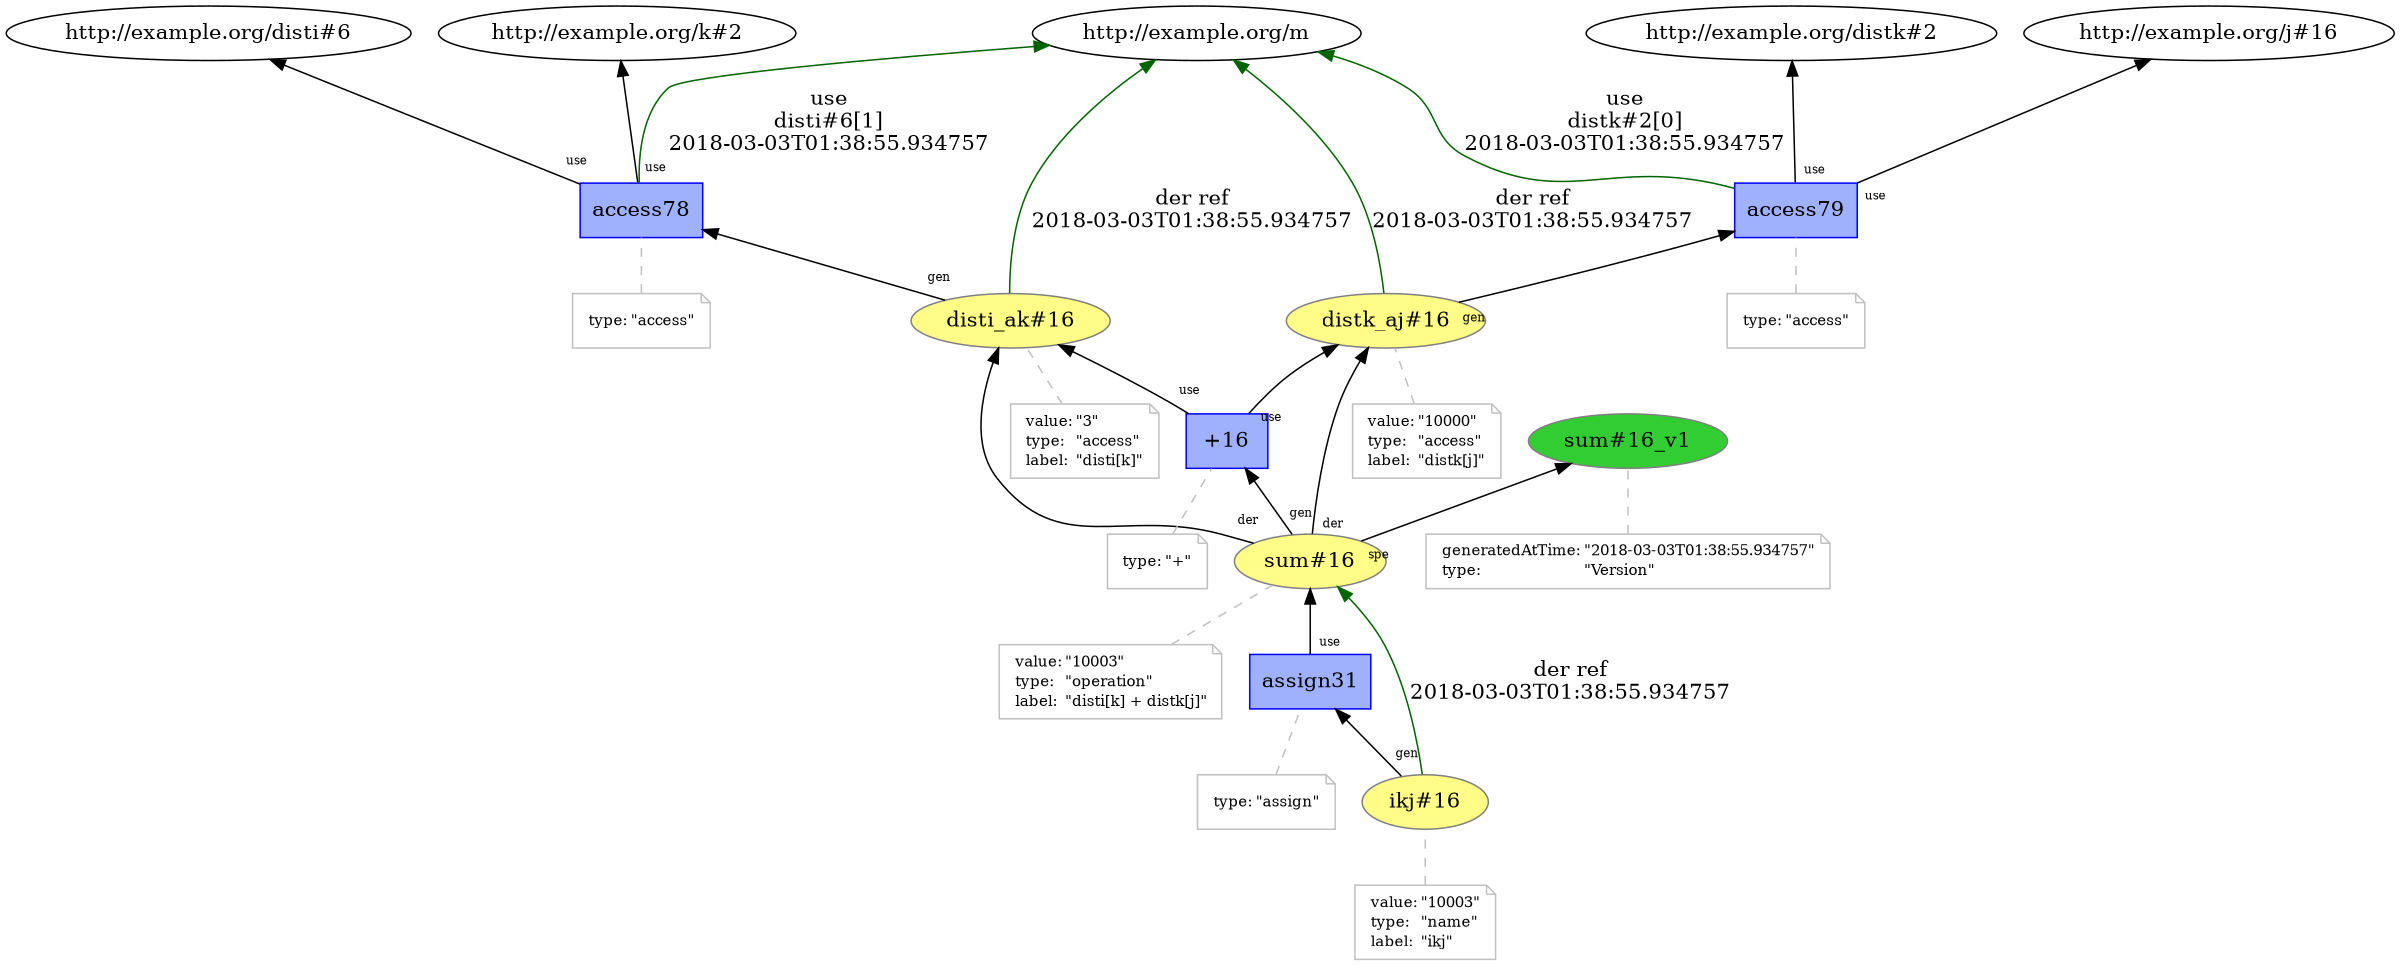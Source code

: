 digraph "PROV" { size="16,12"; rankdir="BT";
"http://example.org/disti_ak#16" [fillcolor="#FFFC87",color="#808080",style="filled",label="disti_ak#16",URL="http://example.org/disti_ak#16"]
"-attrs0" [color="gray",shape="note",fontsize="10",fontcolor="black",label=<<TABLE cellpadding="0" border="0">
	<TR>
	    <TD align="left">value:</TD>
	    <TD align="left">&quot;3&quot;</TD>
	</TR>
	<TR>
	    <TD align="left">type:</TD>
	    <TD align="left">&quot;access&quot;</TD>
	</TR>
	<TR>
	    <TD align="left">label:</TD>
	    <TD align="left">&quot;disti[k]&quot;</TD>
	</TR>
</TABLE>>]
"-attrs0" -> "http://example.org/disti_ak#16" [color="gray",style="dashed",arrowhead="none"]
"http://example.org/access78" [fillcolor="#9FB1FC",color="#0000FF",shape="polygon",sides="4",style="filled",label="access78",URL="http://example.org/access78"]
"-attrs1" [color="gray",shape="note",fontsize="10",fontcolor="black",label=<<TABLE cellpadding="0" border="0">
	<TR>
	    <TD align="left">type:</TD>
	    <TD align="left">&quot;access&quot;</TD>
	</TR>
</TABLE>>]
"-attrs1" -> "http://example.org/access78" [color="gray",style="dashed",arrowhead="none"]
"http://example.org/access78" -> "http://example.org/m" [labelfontsize="8",labeldistance="1.5",color="darkgreen",labelangle="60.0",rotation="20",label="use
disti#6[1]
2018-03-03T01:38:55.934757"]
"http://example.org/disti_ak#16" -> "http://example.org/m" [labelfontsize="8",labeldistance="1.5",color="darkgreen",labelangle="60.0",rotation="20",label="der ref
2018-03-03T01:38:55.934757"]
"http://example.org/disti_ak#16" -> "http://example.org/access78" [labelfontsize="8",labeldistance="1.5",labelangle="60.0",rotation="20",taillabel="gen"]
"http://example.org/access78" -> "http://example.org/disti#6" [labelfontsize="8",labeldistance="1.5",labelangle="60.0",rotation="20",taillabel="use"]
"http://example.org/access78" -> "http://example.org/k#2" [labelfontsize="8",labeldistance="1.5",labelangle="60.0",rotation="20",taillabel="use"]
"http://example.org/distk_aj#16" [fillcolor="#FFFC87",color="#808080",style="filled",label="distk_aj#16",URL="http://example.org/distk_aj#16"]
"-attrs2" [color="gray",shape="note",fontsize="10",fontcolor="black",label=<<TABLE cellpadding="0" border="0">
	<TR>
	    <TD align="left">value:</TD>
	    <TD align="left">&quot;10000&quot;</TD>
	</TR>
	<TR>
	    <TD align="left">type:</TD>
	    <TD align="left">&quot;access&quot;</TD>
	</TR>
	<TR>
	    <TD align="left">label:</TD>
	    <TD align="left">&quot;distk[j]&quot;</TD>
	</TR>
</TABLE>>]
"-attrs2" -> "http://example.org/distk_aj#16" [color="gray",style="dashed",arrowhead="none"]
"http://example.org/access79" [fillcolor="#9FB1FC",color="#0000FF",shape="polygon",sides="4",style="filled",label="access79",URL="http://example.org/access79"]
"-attrs3" [color="gray",shape="note",fontsize="10",fontcolor="black",label=<<TABLE cellpadding="0" border="0">
	<TR>
	    <TD align="left">type:</TD>
	    <TD align="left">&quot;access&quot;</TD>
	</TR>
</TABLE>>]
"-attrs3" -> "http://example.org/access79" [color="gray",style="dashed",arrowhead="none"]
"http://example.org/access79" -> "http://example.org/m" [labelfontsize="8",labeldistance="1.5",color="darkgreen",labelangle="60.0",rotation="20",label="use
distk#2[0]
2018-03-03T01:38:55.934757"]
"http://example.org/distk_aj#16" -> "http://example.org/m" [labelfontsize="8",labeldistance="1.5",color="darkgreen",labelangle="60.0",rotation="20",label="der ref
2018-03-03T01:38:55.934757"]
"http://example.org/distk_aj#16" -> "http://example.org/access79" [labelfontsize="8",labeldistance="1.5",labelangle="60.0",rotation="20",taillabel="gen"]
"http://example.org/access79" -> "http://example.org/distk#2" [labelfontsize="8",labeldistance="1.5",labelangle="60.0",rotation="20",taillabel="use"]
"http://example.org/access79" -> "http://example.org/j#16" [labelfontsize="8",labeldistance="1.5",labelangle="60.0",rotation="20",taillabel="use"]
"http://example.org/sum#16" [fillcolor="#FFFC87",color="#808080",style="filled",label="sum#16",URL="http://example.org/sum#16"]
"-attrs4" [color="gray",shape="note",fontsize="10",fontcolor="black",label=<<TABLE cellpadding="0" border="0">
	<TR>
	    <TD align="left">value:</TD>
	    <TD align="left">&quot;10003&quot;</TD>
	</TR>
	<TR>
	    <TD align="left">type:</TD>
	    <TD align="left">&quot;operation&quot;</TD>
	</TR>
	<TR>
	    <TD align="left">label:</TD>
	    <TD align="left">&quot;disti[k] + distk[j]&quot;</TD>
	</TR>
</TABLE>>]
"-attrs4" -> "http://example.org/sum#16" [color="gray",style="dashed",arrowhead="none"]
"http://example.org/sum#16_v1" [fillcolor="#32CD32",color="#808080",style="filled",label="sum#16_v1",URL="http://example.org/sum#16_v1"]
"-attrs5" [color="gray",shape="note",fontsize="10",fontcolor="black",label=<<TABLE cellpadding="0" border="0">
	<TR>
	    <TD align="left">generatedAtTime:</TD>
	    <TD align="left">&quot;2018-03-03T01:38:55.934757&quot;</TD>
	</TR>
	<TR>
	    <TD align="left">type:</TD>
	    <TD align="left">&quot;Version&quot;</TD>
	</TR>
</TABLE>>]
"-attrs5" -> "http://example.org/sum#16_v1" [color="gray",style="dashed",arrowhead="none"]
"http://example.org/sum#16" -> "http://example.org/sum#16_v1" [labelfontsize="8",labeldistance="1.5",labelangle="60.0",rotation="20",taillabel="spe"]
"http://example.org/+16" [fillcolor="#9FB1FC",color="#0000FF",shape="polygon",sides="4",style="filled",label="+16",URL="http://example.org/+16"]
"-attrs6" [color="gray",shape="note",fontsize="10",fontcolor="black",label=<<TABLE cellpadding="0" border="0">
	<TR>
	    <TD align="left">type:</TD>
	    <TD align="left">&quot;+&quot;</TD>
	</TR>
</TABLE>>]
"-attrs6" -> "http://example.org/+16" [color="gray",style="dashed",arrowhead="none"]
"http://example.org/+16" -> "http://example.org/disti_ak#16" [labelfontsize="8",labeldistance="1.5",labelangle="60.0",rotation="20",taillabel="use"]
"http://example.org/sum#16" -> "http://example.org/disti_ak#16" [labelfontsize="8",labeldistance="1.5",labelangle="60.0",rotation="20",taillabel="der"]
"http://example.org/+16" -> "http://example.org/distk_aj#16" [labelfontsize="8",labeldistance="1.5",labelangle="60.0",rotation="20",taillabel="use"]
"http://example.org/sum#16" -> "http://example.org/distk_aj#16" [labelfontsize="8",labeldistance="1.5",labelangle="60.0",rotation="20",taillabel="der"]
"http://example.org/sum#16" -> "http://example.org/+16" [labelfontsize="8",labeldistance="1.5",labelangle="60.0",rotation="20",taillabel="gen"]
"http://example.org/ikj#16" [fillcolor="#FFFC87",color="#808080",style="filled",label="ikj#16",URL="http://example.org/ikj#16"]
"-attrs7" [color="gray",shape="note",fontsize="10",fontcolor="black",label=<<TABLE cellpadding="0" border="0">
	<TR>
	    <TD align="left">value:</TD>
	    <TD align="left">&quot;10003&quot;</TD>
	</TR>
	<TR>
	    <TD align="left">type:</TD>
	    <TD align="left">&quot;name&quot;</TD>
	</TR>
	<TR>
	    <TD align="left">label:</TD>
	    <TD align="left">&quot;ikj&quot;</TD>
	</TR>
</TABLE>>]
"-attrs7" -> "http://example.org/ikj#16" [color="gray",style="dashed",arrowhead="none"]
"http://example.org/assign31" [fillcolor="#9FB1FC",color="#0000FF",shape="polygon",sides="4",style="filled",label="assign31",URL="http://example.org/assign31"]
"-attrs8" [color="gray",shape="note",fontsize="10",fontcolor="black",label=<<TABLE cellpadding="0" border="0">
	<TR>
	    <TD align="left">type:</TD>
	    <TD align="left">&quot;assign&quot;</TD>
	</TR>
</TABLE>>]
"-attrs8" -> "http://example.org/assign31" [color="gray",style="dashed",arrowhead="none"]
"http://example.org/assign31" -> "http://example.org/sum#16" [labelfontsize="8",labeldistance="1.5",labelangle="60.0",rotation="20",taillabel="use"]
"http://example.org/ikj#16" -> "http://example.org/sum#16" [labelfontsize="8",labeldistance="1.5",color="darkgreen",labelangle="60.0",rotation="20",label="der ref
2018-03-03T01:38:55.934757"]
"http://example.org/ikj#16" -> "http://example.org/assign31" [labelfontsize="8",labeldistance="1.5",labelangle="60.0",rotation="20",taillabel="gen"]
}